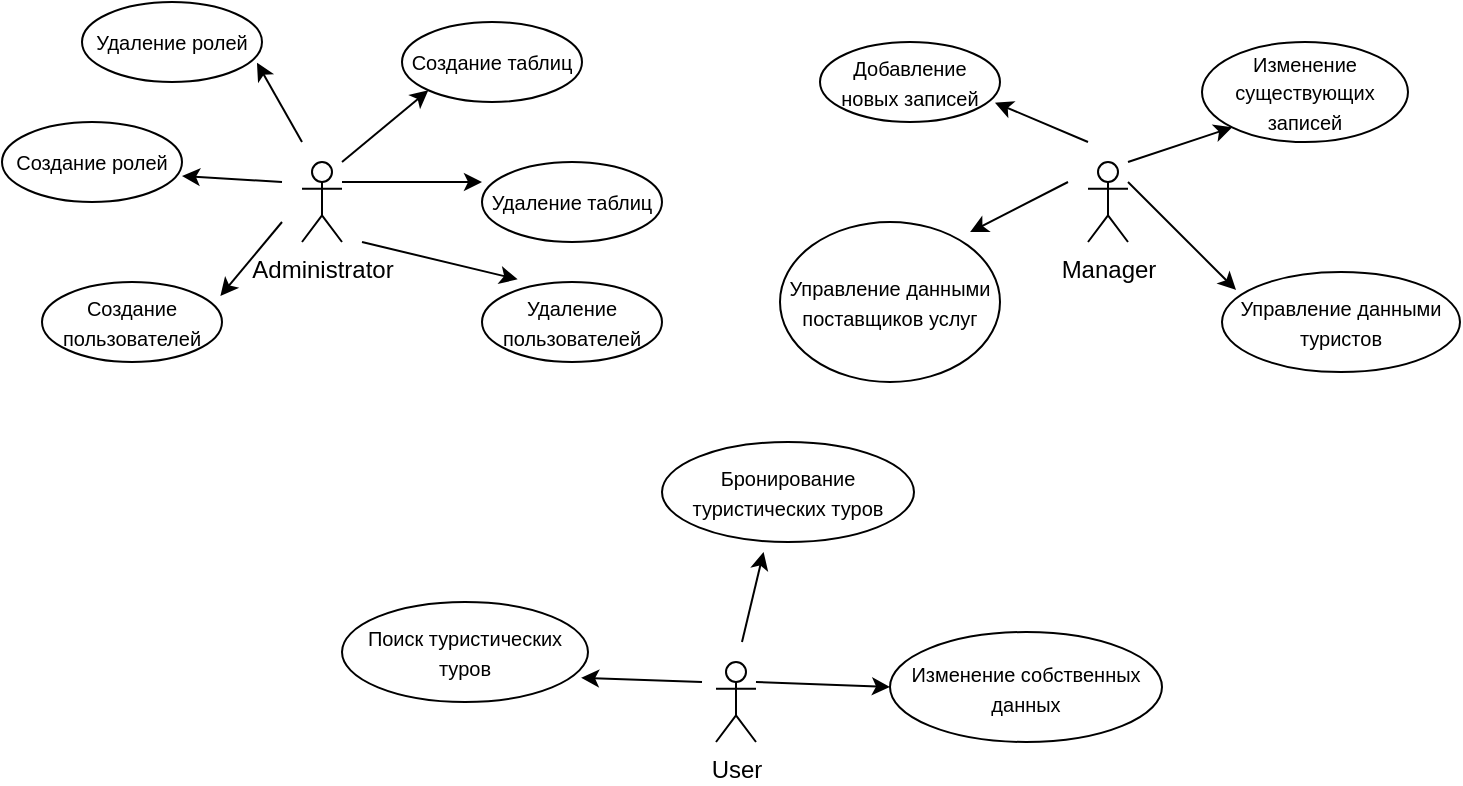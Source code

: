 <mxfile version="21.2.8" type="device">
  <diagram name="Страница 1" id="jAnc2djemMdsd_oLwjay">
    <mxGraphModel dx="897" dy="794" grid="0" gridSize="10" guides="1" tooltips="1" connect="1" arrows="1" fold="1" page="0" pageScale="1" pageWidth="827" pageHeight="1169" math="0" shadow="0">
      <root>
        <mxCell id="0" />
        <mxCell id="1" parent="0" />
        <mxCell id="n9e7eHjVjbtDKGxGQsoX-1" value="Administrator" style="shape=umlActor;verticalLabelPosition=bottom;verticalAlign=top;html=1;" vertex="1" parent="1">
          <mxGeometry x="120" y="230" width="20" height="40" as="geometry" />
        </mxCell>
        <mxCell id="n9e7eHjVjbtDKGxGQsoX-3" value="&lt;font size=&quot;1&quot;&gt;Создание таблиц&lt;/font&gt;" style="ellipse;whiteSpace=wrap;html=1;" vertex="1" parent="1">
          <mxGeometry x="170" y="160" width="90" height="40" as="geometry" />
        </mxCell>
        <mxCell id="n9e7eHjVjbtDKGxGQsoX-4" value="&lt;font size=&quot;1&quot;&gt;Удаление таблиц&lt;/font&gt;" style="ellipse;whiteSpace=wrap;html=1;" vertex="1" parent="1">
          <mxGeometry x="210" y="230" width="90" height="40" as="geometry" />
        </mxCell>
        <mxCell id="n9e7eHjVjbtDKGxGQsoX-5" value="&lt;font size=&quot;1&quot;&gt;Создание ролей&lt;/font&gt;" style="ellipse;whiteSpace=wrap;html=1;" vertex="1" parent="1">
          <mxGeometry x="-30" y="210" width="90" height="40" as="geometry" />
        </mxCell>
        <mxCell id="n9e7eHjVjbtDKGxGQsoX-6" value="&lt;font size=&quot;1&quot;&gt;Удаление ролей&lt;/font&gt;" style="ellipse;whiteSpace=wrap;html=1;" vertex="1" parent="1">
          <mxGeometry x="10" y="150" width="90" height="40" as="geometry" />
        </mxCell>
        <mxCell id="n9e7eHjVjbtDKGxGQsoX-7" value="&lt;font size=&quot;1&quot;&gt;Удаление пользователей&lt;/font&gt;" style="ellipse;whiteSpace=wrap;html=1;" vertex="1" parent="1">
          <mxGeometry x="210" y="290" width="90" height="40" as="geometry" />
        </mxCell>
        <mxCell id="n9e7eHjVjbtDKGxGQsoX-8" value="&lt;font size=&quot;1&quot;&gt;Создание пользователей&lt;/font&gt;" style="ellipse;whiteSpace=wrap;html=1;" vertex="1" parent="1">
          <mxGeometry x="-10" y="290" width="90" height="40" as="geometry" />
        </mxCell>
        <mxCell id="n9e7eHjVjbtDKGxGQsoX-11" value="" style="endArrow=classic;html=1;rounded=0;entryX=0;entryY=1;entryDx=0;entryDy=0;" edge="1" parent="1" target="n9e7eHjVjbtDKGxGQsoX-3">
          <mxGeometry width="50" height="50" relative="1" as="geometry">
            <mxPoint x="140" y="230" as="sourcePoint" />
            <mxPoint x="190" y="180" as="targetPoint" />
          </mxGeometry>
        </mxCell>
        <mxCell id="n9e7eHjVjbtDKGxGQsoX-12" value="" style="endArrow=classic;html=1;rounded=0;entryX=0;entryY=0.25;entryDx=0;entryDy=0;entryPerimeter=0;" edge="1" parent="1" target="n9e7eHjVjbtDKGxGQsoX-4">
          <mxGeometry width="50" height="50" relative="1" as="geometry">
            <mxPoint x="140" y="240" as="sourcePoint" />
            <mxPoint x="193" y="204" as="targetPoint" />
          </mxGeometry>
        </mxCell>
        <mxCell id="n9e7eHjVjbtDKGxGQsoX-13" value="" style="endArrow=classic;html=1;rounded=0;entryX=0.198;entryY=-0.033;entryDx=0;entryDy=0;entryPerimeter=0;" edge="1" parent="1" target="n9e7eHjVjbtDKGxGQsoX-7">
          <mxGeometry width="50" height="50" relative="1" as="geometry">
            <mxPoint x="150" y="270" as="sourcePoint" />
            <mxPoint x="180" y="300" as="targetPoint" />
          </mxGeometry>
        </mxCell>
        <mxCell id="n9e7eHjVjbtDKGxGQsoX-14" value="" style="endArrow=classic;html=1;rounded=0;entryX=0.991;entryY=0.175;entryDx=0;entryDy=0;entryPerimeter=0;" edge="1" parent="1" target="n9e7eHjVjbtDKGxGQsoX-8">
          <mxGeometry width="50" height="50" relative="1" as="geometry">
            <mxPoint x="110" y="260" as="sourcePoint" />
            <mxPoint x="140" y="310" as="targetPoint" />
          </mxGeometry>
        </mxCell>
        <mxCell id="n9e7eHjVjbtDKGxGQsoX-15" value="" style="endArrow=classic;html=1;rounded=0;entryX=1;entryY=0.675;entryDx=0;entryDy=0;entryPerimeter=0;" edge="1" parent="1" target="n9e7eHjVjbtDKGxGQsoX-5">
          <mxGeometry width="50" height="50" relative="1" as="geometry">
            <mxPoint x="110" y="240" as="sourcePoint" />
            <mxPoint x="110" y="220" as="targetPoint" />
          </mxGeometry>
        </mxCell>
        <mxCell id="n9e7eHjVjbtDKGxGQsoX-16" value="" style="endArrow=classic;html=1;rounded=0;entryX=0.972;entryY=0.758;entryDx=0;entryDy=0;entryPerimeter=0;" edge="1" parent="1" target="n9e7eHjVjbtDKGxGQsoX-6">
          <mxGeometry width="50" height="50" relative="1" as="geometry">
            <mxPoint x="120" y="220" as="sourcePoint" />
            <mxPoint x="150" y="160" as="targetPoint" />
          </mxGeometry>
        </mxCell>
        <mxCell id="n9e7eHjVjbtDKGxGQsoX-17" value="Manager" style="shape=umlActor;verticalLabelPosition=bottom;verticalAlign=top;html=1;" vertex="1" parent="1">
          <mxGeometry x="513" y="230" width="20" height="40" as="geometry" />
        </mxCell>
        <mxCell id="n9e7eHjVjbtDKGxGQsoX-18" value="&lt;font size=&quot;1&quot;&gt;Изменение существующих записей&lt;/font&gt;" style="ellipse;whiteSpace=wrap;html=1;" vertex="1" parent="1">
          <mxGeometry x="570" y="170" width="103" height="50" as="geometry" />
        </mxCell>
        <mxCell id="n9e7eHjVjbtDKGxGQsoX-19" value="&lt;font size=&quot;1&quot;&gt;Управление данными туристов&lt;/font&gt;" style="ellipse;whiteSpace=wrap;html=1;" vertex="1" parent="1">
          <mxGeometry x="580" y="285" width="119" height="50" as="geometry" />
        </mxCell>
        <mxCell id="n9e7eHjVjbtDKGxGQsoX-20" value="&lt;font size=&quot;1&quot;&gt;Управление данными поставщиков услуг&lt;/font&gt;" style="ellipse;whiteSpace=wrap;html=1;" vertex="1" parent="1">
          <mxGeometry x="359" y="260" width="110" height="80" as="geometry" />
        </mxCell>
        <mxCell id="n9e7eHjVjbtDKGxGQsoX-21" value="&lt;font size=&quot;1&quot;&gt;Добавление новых записей&lt;/font&gt;" style="ellipse;whiteSpace=wrap;html=1;" vertex="1" parent="1">
          <mxGeometry x="379" y="170" width="90" height="40" as="geometry" />
        </mxCell>
        <mxCell id="n9e7eHjVjbtDKGxGQsoX-24" value="" style="endArrow=classic;html=1;rounded=0;entryX=0;entryY=1;entryDx=0;entryDy=0;" edge="1" parent="1" target="n9e7eHjVjbtDKGxGQsoX-18">
          <mxGeometry width="50" height="50" relative="1" as="geometry">
            <mxPoint x="533" y="230" as="sourcePoint" />
            <mxPoint x="583" y="180" as="targetPoint" />
          </mxGeometry>
        </mxCell>
        <mxCell id="n9e7eHjVjbtDKGxGQsoX-25" value="" style="endArrow=classic;html=1;rounded=0;entryX=0.059;entryY=0.18;entryDx=0;entryDy=0;entryPerimeter=0;" edge="1" parent="1" target="n9e7eHjVjbtDKGxGQsoX-19">
          <mxGeometry width="50" height="50" relative="1" as="geometry">
            <mxPoint x="533" y="240" as="sourcePoint" />
            <mxPoint x="603" y="240" as="targetPoint" />
          </mxGeometry>
        </mxCell>
        <mxCell id="n9e7eHjVjbtDKGxGQsoX-28" value="" style="endArrow=classic;html=1;rounded=0;entryX=0.864;entryY=0.063;entryDx=0;entryDy=0;entryPerimeter=0;" edge="1" parent="1" target="n9e7eHjVjbtDKGxGQsoX-20">
          <mxGeometry width="50" height="50" relative="1" as="geometry">
            <mxPoint x="503" y="240" as="sourcePoint" />
            <mxPoint x="453.0" y="244" as="targetPoint" />
          </mxGeometry>
        </mxCell>
        <mxCell id="n9e7eHjVjbtDKGxGQsoX-29" value="" style="endArrow=classic;html=1;rounded=0;entryX=0.972;entryY=0.758;entryDx=0;entryDy=0;entryPerimeter=0;" edge="1" parent="1" target="n9e7eHjVjbtDKGxGQsoX-21">
          <mxGeometry width="50" height="50" relative="1" as="geometry">
            <mxPoint x="513" y="220" as="sourcePoint" />
            <mxPoint x="543" y="160" as="targetPoint" />
          </mxGeometry>
        </mxCell>
        <mxCell id="n9e7eHjVjbtDKGxGQsoX-30" value="User" style="shape=umlActor;verticalLabelPosition=bottom;verticalAlign=top;html=1;" vertex="1" parent="1">
          <mxGeometry x="327" y="480" width="20" height="40" as="geometry" />
        </mxCell>
        <mxCell id="n9e7eHjVjbtDKGxGQsoX-31" value="&lt;font size=&quot;1&quot;&gt;Бронирование туристических туров&lt;/font&gt;" style="ellipse;whiteSpace=wrap;html=1;" vertex="1" parent="1">
          <mxGeometry x="300" y="370" width="126" height="50" as="geometry" />
        </mxCell>
        <mxCell id="n9e7eHjVjbtDKGxGQsoX-32" value="&lt;font size=&quot;1&quot;&gt;Изменение собственных данных&lt;/font&gt;" style="ellipse;whiteSpace=wrap;html=1;" vertex="1" parent="1">
          <mxGeometry x="414" y="465" width="136" height="55" as="geometry" />
        </mxCell>
        <mxCell id="n9e7eHjVjbtDKGxGQsoX-34" value="&lt;font size=&quot;1&quot;&gt;Поиск туристических туров&lt;/font&gt;" style="ellipse;whiteSpace=wrap;html=1;" vertex="1" parent="1">
          <mxGeometry x="140" y="450" width="123" height="50" as="geometry" />
        </mxCell>
        <mxCell id="n9e7eHjVjbtDKGxGQsoX-35" value="" style="endArrow=classic;html=1;rounded=0;entryX=0.403;entryY=1.099;entryDx=0;entryDy=0;entryPerimeter=0;" edge="1" parent="1" target="n9e7eHjVjbtDKGxGQsoX-31">
          <mxGeometry width="50" height="50" relative="1" as="geometry">
            <mxPoint x="340" y="470" as="sourcePoint" />
            <mxPoint x="397" y="430" as="targetPoint" />
          </mxGeometry>
        </mxCell>
        <mxCell id="n9e7eHjVjbtDKGxGQsoX-36" value="" style="endArrow=classic;html=1;rounded=0;entryX=0;entryY=0.5;entryDx=0;entryDy=0;" edge="1" parent="1" target="n9e7eHjVjbtDKGxGQsoX-32">
          <mxGeometry width="50" height="50" relative="1" as="geometry">
            <mxPoint x="347" y="490" as="sourcePoint" />
            <mxPoint x="417" y="490" as="targetPoint" />
          </mxGeometry>
        </mxCell>
        <mxCell id="n9e7eHjVjbtDKGxGQsoX-38" value="" style="endArrow=classic;html=1;rounded=0;entryX=0.972;entryY=0.758;entryDx=0;entryDy=0;entryPerimeter=0;" edge="1" parent="1" target="n9e7eHjVjbtDKGxGQsoX-34">
          <mxGeometry width="50" height="50" relative="1" as="geometry">
            <mxPoint x="320" y="490" as="sourcePoint" />
            <mxPoint x="357" y="410" as="targetPoint" />
          </mxGeometry>
        </mxCell>
      </root>
    </mxGraphModel>
  </diagram>
</mxfile>
